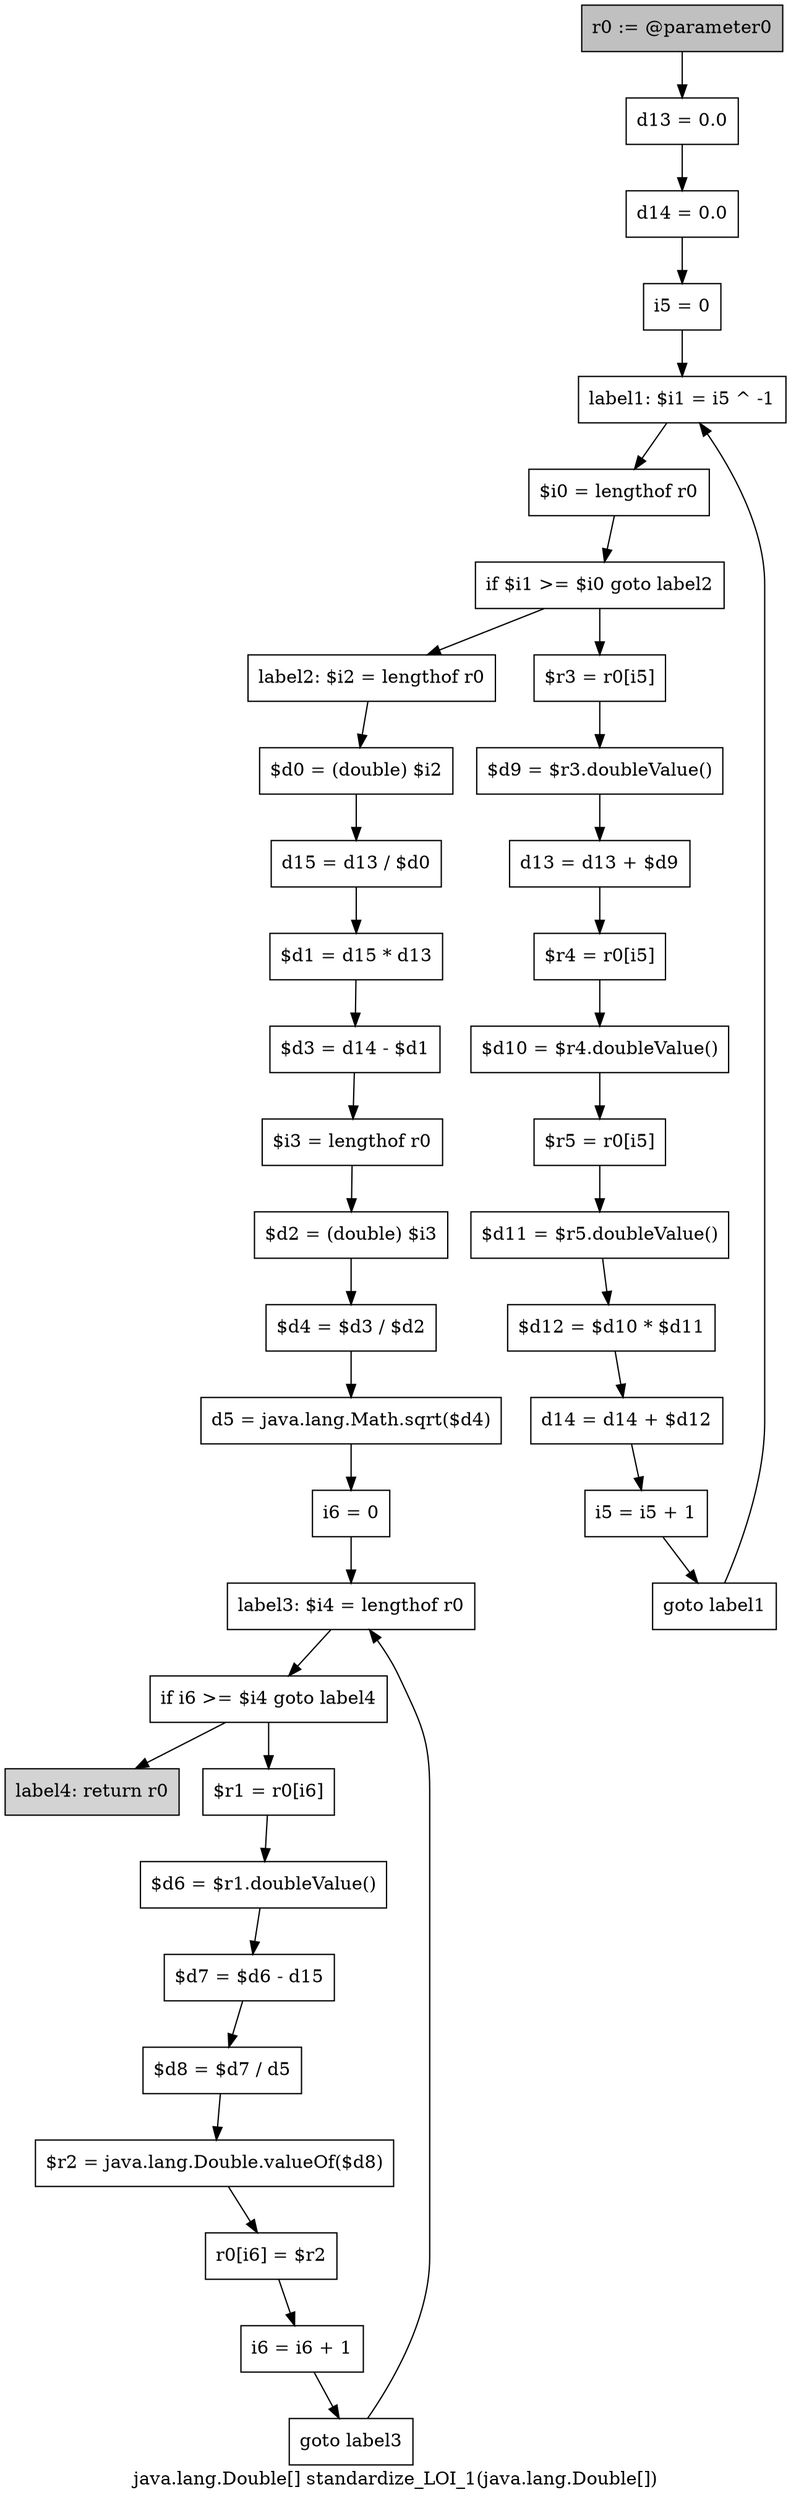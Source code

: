 digraph "java.lang.Double[] standardize_LOI_1(java.lang.Double[])" {
    label="java.lang.Double[] standardize_LOI_1(java.lang.Double[])";
    node [shape=box];
    "0" [style=filled,fillcolor=gray,label="r0 := @parameter0",];
    "1" [label="d13 = 0.0",];
    "0"->"1";
    "2" [label="d14 = 0.0",];
    "1"->"2";
    "3" [label="i5 = 0",];
    "2"->"3";
    "4" [label="label1: $i1 = i5 ^ -1",];
    "3"->"4";
    "5" [label="$i0 = lengthof r0",];
    "4"->"5";
    "6" [label="if $i1 >= $i0 goto label2",];
    "5"->"6";
    "7" [label="$r3 = r0[i5]",];
    "6"->"7";
    "18" [label="label2: $i2 = lengthof r0",];
    "6"->"18";
    "8" [label="$d9 = $r3.doubleValue()",];
    "7"->"8";
    "9" [label="d13 = d13 + $d9",];
    "8"->"9";
    "10" [label="$r4 = r0[i5]",];
    "9"->"10";
    "11" [label="$d10 = $r4.doubleValue()",];
    "10"->"11";
    "12" [label="$r5 = r0[i5]",];
    "11"->"12";
    "13" [label="$d11 = $r5.doubleValue()",];
    "12"->"13";
    "14" [label="$d12 = $d10 * $d11",];
    "13"->"14";
    "15" [label="d14 = d14 + $d12",];
    "14"->"15";
    "16" [label="i5 = i5 + 1",];
    "15"->"16";
    "17" [label="goto label1",];
    "16"->"17";
    "17"->"4";
    "19" [label="$d0 = (double) $i2",];
    "18"->"19";
    "20" [label="d15 = d13 / $d0",];
    "19"->"20";
    "21" [label="$d1 = d15 * d13",];
    "20"->"21";
    "22" [label="$d3 = d14 - $d1",];
    "21"->"22";
    "23" [label="$i3 = lengthof r0",];
    "22"->"23";
    "24" [label="$d2 = (double) $i3",];
    "23"->"24";
    "25" [label="$d4 = $d3 / $d2",];
    "24"->"25";
    "26" [label="d5 = java.lang.Math.sqrt($d4)",];
    "25"->"26";
    "27" [label="i6 = 0",];
    "26"->"27";
    "28" [label="label3: $i4 = lengthof r0",];
    "27"->"28";
    "29" [label="if i6 >= $i4 goto label4",];
    "28"->"29";
    "30" [label="$r1 = r0[i6]",];
    "29"->"30";
    "38" [style=filled,fillcolor=lightgray,label="label4: return r0",];
    "29"->"38";
    "31" [label="$d6 = $r1.doubleValue()",];
    "30"->"31";
    "32" [label="$d7 = $d6 - d15",];
    "31"->"32";
    "33" [label="$d8 = $d7 / d5",];
    "32"->"33";
    "34" [label="$r2 = java.lang.Double.valueOf($d8)",];
    "33"->"34";
    "35" [label="r0[i6] = $r2",];
    "34"->"35";
    "36" [label="i6 = i6 + 1",];
    "35"->"36";
    "37" [label="goto label3",];
    "36"->"37";
    "37"->"28";
}
